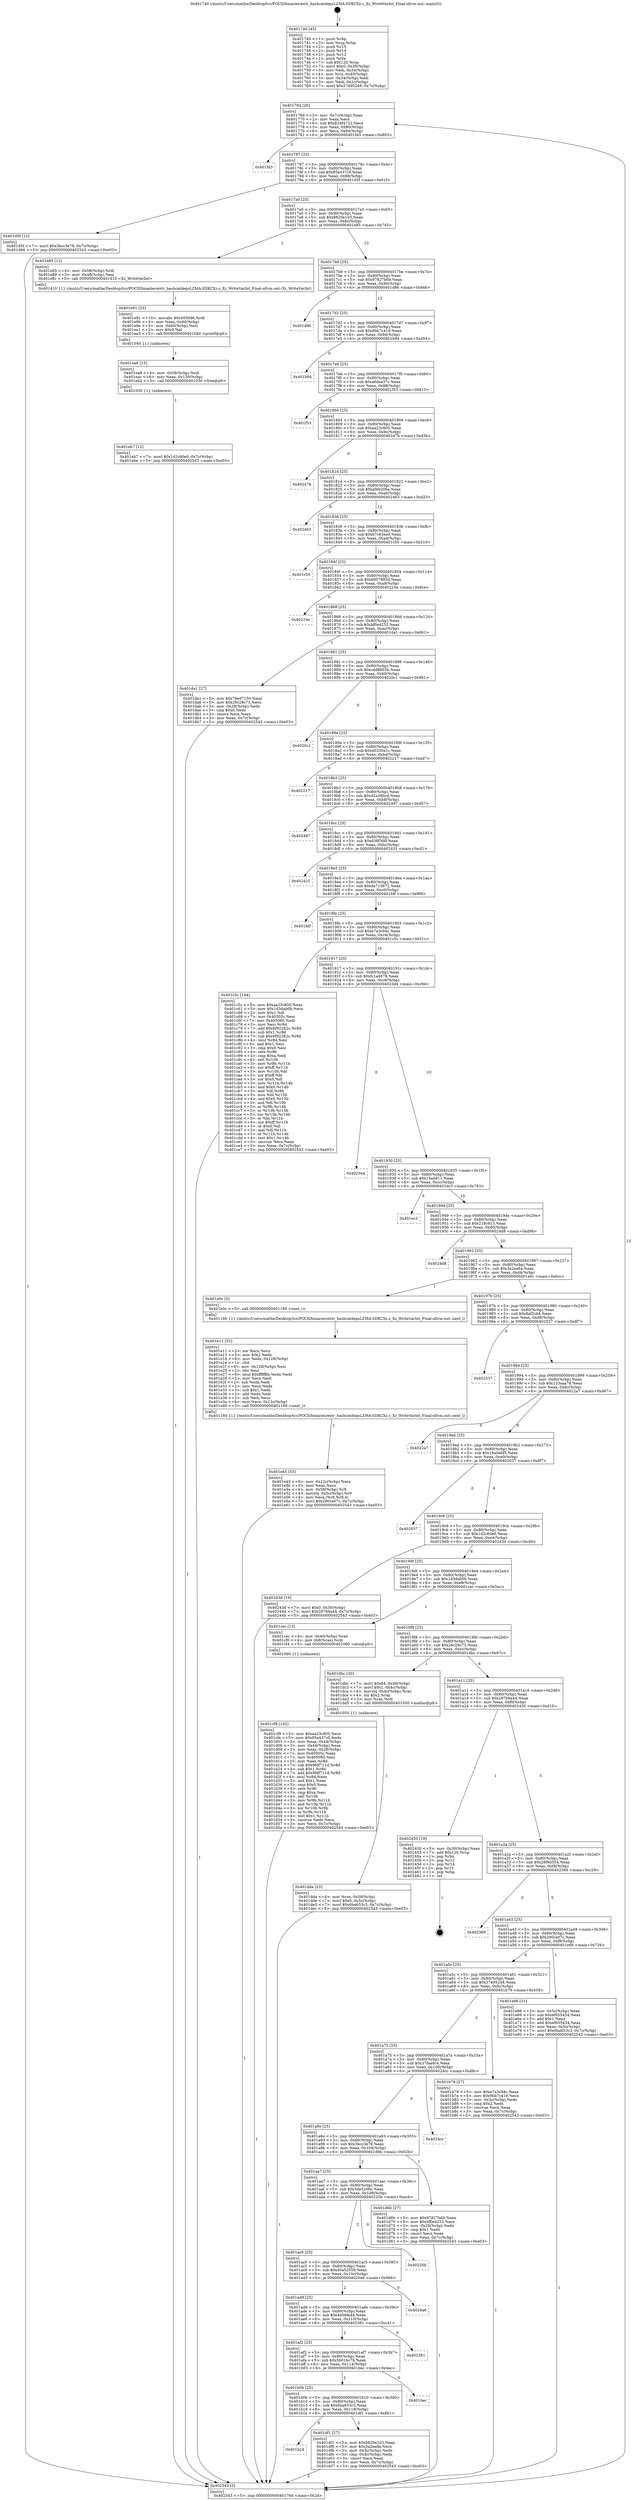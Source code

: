 digraph "0x401740" {
  label = "0x401740 (/mnt/c/Users/mathe/Desktop/tcc/POCII/binaries/extr_hashcatdepsLZMA-SDKCXz.c_Xz_WriteVarInt_Final-ollvm.out::main(0))"
  labelloc = "t"
  node[shape=record]

  Entry [label="",width=0.3,height=0.3,shape=circle,fillcolor=black,style=filled]
  "0x40176d" [label="{
     0x40176d [26]\l
     | [instrs]\l
     &nbsp;&nbsp;0x40176d \<+3\>: mov -0x7c(%rbp),%eax\l
     &nbsp;&nbsp;0x401770 \<+2\>: mov %eax,%ecx\l
     &nbsp;&nbsp;0x401772 \<+6\>: sub $0x824f4722,%ecx\l
     &nbsp;&nbsp;0x401778 \<+3\>: mov %eax,-0x80(%rbp)\l
     &nbsp;&nbsp;0x40177b \<+6\>: mov %ecx,-0x84(%rbp)\l
     &nbsp;&nbsp;0x401781 \<+6\>: je 0000000000401fd3 \<main+0x893\>\l
  }"]
  "0x401fd3" [label="{
     0x401fd3\l
  }", style=dashed]
  "0x401787" [label="{
     0x401787 [25]\l
     | [instrs]\l
     &nbsp;&nbsp;0x401787 \<+5\>: jmp 000000000040178c \<main+0x4c\>\l
     &nbsp;&nbsp;0x40178c \<+3\>: mov -0x80(%rbp),%eax\l
     &nbsp;&nbsp;0x40178f \<+5\>: sub $0x85a437c0,%eax\l
     &nbsp;&nbsp;0x401794 \<+6\>: mov %eax,-0x88(%rbp)\l
     &nbsp;&nbsp;0x40179a \<+6\>: je 0000000000401d5f \<main+0x61f\>\l
  }"]
  Exit [label="",width=0.3,height=0.3,shape=circle,fillcolor=black,style=filled,peripheries=2]
  "0x401d5f" [label="{
     0x401d5f [12]\l
     | [instrs]\l
     &nbsp;&nbsp;0x401d5f \<+7\>: movl $0x3bcc3e78,-0x7c(%rbp)\l
     &nbsp;&nbsp;0x401d66 \<+5\>: jmp 0000000000402543 \<main+0xe03\>\l
  }"]
  "0x4017a0" [label="{
     0x4017a0 [25]\l
     | [instrs]\l
     &nbsp;&nbsp;0x4017a0 \<+5\>: jmp 00000000004017a5 \<main+0x65\>\l
     &nbsp;&nbsp;0x4017a5 \<+3\>: mov -0x80(%rbp),%eax\l
     &nbsp;&nbsp;0x4017a8 \<+5\>: sub $0x8820e103,%eax\l
     &nbsp;&nbsp;0x4017ad \<+6\>: mov %eax,-0x8c(%rbp)\l
     &nbsp;&nbsp;0x4017b3 \<+6\>: je 0000000000401e85 \<main+0x745\>\l
  }"]
  "0x401eb7" [label="{
     0x401eb7 [12]\l
     | [instrs]\l
     &nbsp;&nbsp;0x401eb7 \<+7\>: movl $0x1d2c60e0,-0x7c(%rbp)\l
     &nbsp;&nbsp;0x401ebe \<+5\>: jmp 0000000000402543 \<main+0xe03\>\l
  }"]
  "0x401e85" [label="{
     0x401e85 [12]\l
     | [instrs]\l
     &nbsp;&nbsp;0x401e85 \<+4\>: mov -0x58(%rbp),%rdi\l
     &nbsp;&nbsp;0x401e89 \<+3\>: mov -0x48(%rbp),%esi\l
     &nbsp;&nbsp;0x401e8c \<+5\>: call 0000000000401410 \<Xz_WriteVarInt\>\l
     | [calls]\l
     &nbsp;&nbsp;0x401410 \{1\} (/mnt/c/Users/mathe/Desktop/tcc/POCII/binaries/extr_hashcatdepsLZMA-SDKCXz.c_Xz_WriteVarInt_Final-ollvm.out::Xz_WriteVarInt)\l
  }"]
  "0x4017b9" [label="{
     0x4017b9 [25]\l
     | [instrs]\l
     &nbsp;&nbsp;0x4017b9 \<+5\>: jmp 00000000004017be \<main+0x7e\>\l
     &nbsp;&nbsp;0x4017be \<+3\>: mov -0x80(%rbp),%eax\l
     &nbsp;&nbsp;0x4017c1 \<+5\>: sub $0x97827b6b,%eax\l
     &nbsp;&nbsp;0x4017c6 \<+6\>: mov %eax,-0x90(%rbp)\l
     &nbsp;&nbsp;0x4017cc \<+6\>: je 0000000000401d86 \<main+0x646\>\l
  }"]
  "0x401ea8" [label="{
     0x401ea8 [15]\l
     | [instrs]\l
     &nbsp;&nbsp;0x401ea8 \<+4\>: mov -0x58(%rbp),%rdi\l
     &nbsp;&nbsp;0x401eac \<+6\>: mov %eax,-0x130(%rbp)\l
     &nbsp;&nbsp;0x401eb2 \<+5\>: call 0000000000401030 \<free@plt\>\l
     | [calls]\l
     &nbsp;&nbsp;0x401030 \{1\} (unknown)\l
  }"]
  "0x401d86" [label="{
     0x401d86\l
  }", style=dashed]
  "0x4017d2" [label="{
     0x4017d2 [25]\l
     | [instrs]\l
     &nbsp;&nbsp;0x4017d2 \<+5\>: jmp 00000000004017d7 \<main+0x97\>\l
     &nbsp;&nbsp;0x4017d7 \<+3\>: mov -0x80(%rbp),%eax\l
     &nbsp;&nbsp;0x4017da \<+5\>: sub $0x9bb7c419,%eax\l
     &nbsp;&nbsp;0x4017df \<+6\>: mov %eax,-0x94(%rbp)\l
     &nbsp;&nbsp;0x4017e5 \<+6\>: je 0000000000401b94 \<main+0x454\>\l
  }"]
  "0x401e91" [label="{
     0x401e91 [23]\l
     | [instrs]\l
     &nbsp;&nbsp;0x401e91 \<+10\>: movabs $0x4030d6,%rdi\l
     &nbsp;&nbsp;0x401e9b \<+3\>: mov %eax,-0x60(%rbp)\l
     &nbsp;&nbsp;0x401e9e \<+3\>: mov -0x60(%rbp),%esi\l
     &nbsp;&nbsp;0x401ea1 \<+2\>: mov $0x0,%al\l
     &nbsp;&nbsp;0x401ea3 \<+5\>: call 0000000000401040 \<printf@plt\>\l
     | [calls]\l
     &nbsp;&nbsp;0x401040 \{1\} (unknown)\l
  }"]
  "0x401b94" [label="{
     0x401b94\l
  }", style=dashed]
  "0x4017eb" [label="{
     0x4017eb [25]\l
     | [instrs]\l
     &nbsp;&nbsp;0x4017eb \<+5\>: jmp 00000000004017f0 \<main+0xb0\>\l
     &nbsp;&nbsp;0x4017f0 \<+3\>: mov -0x80(%rbp),%eax\l
     &nbsp;&nbsp;0x4017f3 \<+5\>: sub $0xa6dae37c,%eax\l
     &nbsp;&nbsp;0x4017f8 \<+6\>: mov %eax,-0x98(%rbp)\l
     &nbsp;&nbsp;0x4017fe \<+6\>: je 0000000000401f53 \<main+0x813\>\l
  }"]
  "0x401e45" [label="{
     0x401e45 [33]\l
     | [instrs]\l
     &nbsp;&nbsp;0x401e45 \<+6\>: mov -0x12c(%rbp),%ecx\l
     &nbsp;&nbsp;0x401e4b \<+3\>: imul %eax,%ecx\l
     &nbsp;&nbsp;0x401e4e \<+4\>: mov -0x58(%rbp),%r8\l
     &nbsp;&nbsp;0x401e52 \<+4\>: movslq -0x5c(%rbp),%r9\l
     &nbsp;&nbsp;0x401e56 \<+4\>: mov %ecx,(%r8,%r9,4)\l
     &nbsp;&nbsp;0x401e5a \<+7\>: movl $0x290ca07c,-0x7c(%rbp)\l
     &nbsp;&nbsp;0x401e61 \<+5\>: jmp 0000000000402543 \<main+0xe03\>\l
  }"]
  "0x401f53" [label="{
     0x401f53\l
  }", style=dashed]
  "0x401804" [label="{
     0x401804 [25]\l
     | [instrs]\l
     &nbsp;&nbsp;0x401804 \<+5\>: jmp 0000000000401809 \<main+0xc9\>\l
     &nbsp;&nbsp;0x401809 \<+3\>: mov -0x80(%rbp),%eax\l
     &nbsp;&nbsp;0x40180c \<+5\>: sub $0xaa23c805,%eax\l
     &nbsp;&nbsp;0x401811 \<+6\>: mov %eax,-0x9c(%rbp)\l
     &nbsp;&nbsp;0x401817 \<+6\>: je 000000000040247b \<main+0xd3b\>\l
  }"]
  "0x401e11" [label="{
     0x401e11 [52]\l
     | [instrs]\l
     &nbsp;&nbsp;0x401e11 \<+2\>: xor %ecx,%ecx\l
     &nbsp;&nbsp;0x401e13 \<+5\>: mov $0x2,%edx\l
     &nbsp;&nbsp;0x401e18 \<+6\>: mov %edx,-0x128(%rbp)\l
     &nbsp;&nbsp;0x401e1e \<+1\>: cltd\l
     &nbsp;&nbsp;0x401e1f \<+6\>: mov -0x128(%rbp),%esi\l
     &nbsp;&nbsp;0x401e25 \<+2\>: idiv %esi\l
     &nbsp;&nbsp;0x401e27 \<+6\>: imul $0xfffffffe,%edx,%edx\l
     &nbsp;&nbsp;0x401e2d \<+2\>: mov %ecx,%edi\l
     &nbsp;&nbsp;0x401e2f \<+2\>: sub %edx,%edi\l
     &nbsp;&nbsp;0x401e31 \<+2\>: mov %ecx,%edx\l
     &nbsp;&nbsp;0x401e33 \<+3\>: sub $0x1,%edx\l
     &nbsp;&nbsp;0x401e36 \<+2\>: add %edx,%edi\l
     &nbsp;&nbsp;0x401e38 \<+2\>: sub %edi,%ecx\l
     &nbsp;&nbsp;0x401e3a \<+6\>: mov %ecx,-0x12c(%rbp)\l
     &nbsp;&nbsp;0x401e40 \<+5\>: call 0000000000401160 \<next_i\>\l
     | [calls]\l
     &nbsp;&nbsp;0x401160 \{1\} (/mnt/c/Users/mathe/Desktop/tcc/POCII/binaries/extr_hashcatdepsLZMA-SDKCXz.c_Xz_WriteVarInt_Final-ollvm.out::next_i)\l
  }"]
  "0x40247b" [label="{
     0x40247b\l
  }", style=dashed]
  "0x40181d" [label="{
     0x40181d [25]\l
     | [instrs]\l
     &nbsp;&nbsp;0x40181d \<+5\>: jmp 0000000000401822 \<main+0xe2\>\l
     &nbsp;&nbsp;0x401822 \<+3\>: mov -0x80(%rbp),%eax\l
     &nbsp;&nbsp;0x401825 \<+5\>: sub $0xaf46206a,%eax\l
     &nbsp;&nbsp;0x40182a \<+6\>: mov %eax,-0xa0(%rbp)\l
     &nbsp;&nbsp;0x401830 \<+6\>: je 0000000000402463 \<main+0xd23\>\l
  }"]
  "0x401b24" [label="{
     0x401b24\l
  }", style=dashed]
  "0x402463" [label="{
     0x402463\l
  }", style=dashed]
  "0x401836" [label="{
     0x401836 [25]\l
     | [instrs]\l
     &nbsp;&nbsp;0x401836 \<+5\>: jmp 000000000040183b \<main+0xfb\>\l
     &nbsp;&nbsp;0x40183b \<+3\>: mov -0x80(%rbp),%eax\l
     &nbsp;&nbsp;0x40183e \<+5\>: sub $0xb7c83ea9,%eax\l
     &nbsp;&nbsp;0x401843 \<+6\>: mov %eax,-0xa4(%rbp)\l
     &nbsp;&nbsp;0x401849 \<+6\>: je 0000000000401c50 \<main+0x510\>\l
  }"]
  "0x401df1" [label="{
     0x401df1 [27]\l
     | [instrs]\l
     &nbsp;&nbsp;0x401df1 \<+5\>: mov $0x8820e103,%eax\l
     &nbsp;&nbsp;0x401df6 \<+5\>: mov $0x3a2ea8a,%ecx\l
     &nbsp;&nbsp;0x401dfb \<+3\>: mov -0x5c(%rbp),%edx\l
     &nbsp;&nbsp;0x401dfe \<+3\>: cmp -0x4c(%rbp),%edx\l
     &nbsp;&nbsp;0x401e01 \<+3\>: cmovl %ecx,%eax\l
     &nbsp;&nbsp;0x401e04 \<+3\>: mov %eax,-0x7c(%rbp)\l
     &nbsp;&nbsp;0x401e07 \<+5\>: jmp 0000000000402543 \<main+0xe03\>\l
  }"]
  "0x401c50" [label="{
     0x401c50\l
  }", style=dashed]
  "0x40184f" [label="{
     0x40184f [25]\l
     | [instrs]\l
     &nbsp;&nbsp;0x40184f \<+5\>: jmp 0000000000401854 \<main+0x114\>\l
     &nbsp;&nbsp;0x401854 \<+3\>: mov -0x80(%rbp),%eax\l
     &nbsp;&nbsp;0x401857 \<+5\>: sub $0xb957885d,%eax\l
     &nbsp;&nbsp;0x40185c \<+6\>: mov %eax,-0xa8(%rbp)\l
     &nbsp;&nbsp;0x401862 \<+6\>: je 000000000040210e \<main+0x9ce\>\l
  }"]
  "0x401b0b" [label="{
     0x401b0b [25]\l
     | [instrs]\l
     &nbsp;&nbsp;0x401b0b \<+5\>: jmp 0000000000401b10 \<main+0x3d0\>\l
     &nbsp;&nbsp;0x401b10 \<+3\>: mov -0x80(%rbp),%eax\l
     &nbsp;&nbsp;0x401b13 \<+5\>: sub $0x6ba653c3,%eax\l
     &nbsp;&nbsp;0x401b18 \<+6\>: mov %eax,-0x118(%rbp)\l
     &nbsp;&nbsp;0x401b1e \<+6\>: je 0000000000401df1 \<main+0x6b1\>\l
  }"]
  "0x40210e" [label="{
     0x40210e\l
  }", style=dashed]
  "0x401868" [label="{
     0x401868 [25]\l
     | [instrs]\l
     &nbsp;&nbsp;0x401868 \<+5\>: jmp 000000000040186d \<main+0x12d\>\l
     &nbsp;&nbsp;0x40186d \<+3\>: mov -0x80(%rbp),%eax\l
     &nbsp;&nbsp;0x401870 \<+5\>: sub $0xbf0e4252,%eax\l
     &nbsp;&nbsp;0x401875 \<+6\>: mov %eax,-0xac(%rbp)\l
     &nbsp;&nbsp;0x40187b \<+6\>: je 0000000000401da1 \<main+0x661\>\l
  }"]
  "0x401bec" [label="{
     0x401bec\l
  }", style=dashed]
  "0x401da1" [label="{
     0x401da1 [27]\l
     | [instrs]\l
     &nbsp;&nbsp;0x401da1 \<+5\>: mov $0x76ed7150,%eax\l
     &nbsp;&nbsp;0x401da6 \<+5\>: mov $0x26c28c73,%ecx\l
     &nbsp;&nbsp;0x401dab \<+3\>: mov -0x28(%rbp),%edx\l
     &nbsp;&nbsp;0x401dae \<+3\>: cmp $0x0,%edx\l
     &nbsp;&nbsp;0x401db1 \<+3\>: cmove %ecx,%eax\l
     &nbsp;&nbsp;0x401db4 \<+3\>: mov %eax,-0x7c(%rbp)\l
     &nbsp;&nbsp;0x401db7 \<+5\>: jmp 0000000000402543 \<main+0xe03\>\l
  }"]
  "0x401881" [label="{
     0x401881 [25]\l
     | [instrs]\l
     &nbsp;&nbsp;0x401881 \<+5\>: jmp 0000000000401886 \<main+0x146\>\l
     &nbsp;&nbsp;0x401886 \<+3\>: mov -0x80(%rbp),%eax\l
     &nbsp;&nbsp;0x401889 \<+5\>: sub $0xcdd8603b,%eax\l
     &nbsp;&nbsp;0x40188e \<+6\>: mov %eax,-0xb0(%rbp)\l
     &nbsp;&nbsp;0x401894 \<+6\>: je 00000000004020c1 \<main+0x981\>\l
  }"]
  "0x401af2" [label="{
     0x401af2 [25]\l
     | [instrs]\l
     &nbsp;&nbsp;0x401af2 \<+5\>: jmp 0000000000401af7 \<main+0x3b7\>\l
     &nbsp;&nbsp;0x401af7 \<+3\>: mov -0x80(%rbp),%eax\l
     &nbsp;&nbsp;0x401afa \<+5\>: sub $0x5b01bc7b,%eax\l
     &nbsp;&nbsp;0x401aff \<+6\>: mov %eax,-0x114(%rbp)\l
     &nbsp;&nbsp;0x401b05 \<+6\>: je 0000000000401bec \<main+0x4ac\>\l
  }"]
  "0x4020c1" [label="{
     0x4020c1\l
  }", style=dashed]
  "0x40189a" [label="{
     0x40189a [25]\l
     | [instrs]\l
     &nbsp;&nbsp;0x40189a \<+5\>: jmp 000000000040189f \<main+0x15f\>\l
     &nbsp;&nbsp;0x40189f \<+3\>: mov -0x80(%rbp),%eax\l
     &nbsp;&nbsp;0x4018a2 \<+5\>: sub $0xd0330a1c,%eax\l
     &nbsp;&nbsp;0x4018a7 \<+6\>: mov %eax,-0xb4(%rbp)\l
     &nbsp;&nbsp;0x4018ad \<+6\>: je 0000000000402217 \<main+0xad7\>\l
  }"]
  "0x402381" [label="{
     0x402381\l
  }", style=dashed]
  "0x402217" [label="{
     0x402217\l
  }", style=dashed]
  "0x4018b3" [label="{
     0x4018b3 [25]\l
     | [instrs]\l
     &nbsp;&nbsp;0x4018b3 \<+5\>: jmp 00000000004018b8 \<main+0x178\>\l
     &nbsp;&nbsp;0x4018b8 \<+3\>: mov -0x80(%rbp),%eax\l
     &nbsp;&nbsp;0x4018bb \<+5\>: sub $0xd2a38bcd,%eax\l
     &nbsp;&nbsp;0x4018c0 \<+6\>: mov %eax,-0xb8(%rbp)\l
     &nbsp;&nbsp;0x4018c6 \<+6\>: je 0000000000402497 \<main+0xd57\>\l
  }"]
  "0x401ad9" [label="{
     0x401ad9 [25]\l
     | [instrs]\l
     &nbsp;&nbsp;0x401ad9 \<+5\>: jmp 0000000000401ade \<main+0x39e\>\l
     &nbsp;&nbsp;0x401ade \<+3\>: mov -0x80(%rbp),%eax\l
     &nbsp;&nbsp;0x401ae1 \<+5\>: sub $0x4d56fe48,%eax\l
     &nbsp;&nbsp;0x401ae6 \<+6\>: mov %eax,-0x110(%rbp)\l
     &nbsp;&nbsp;0x401aec \<+6\>: je 0000000000402381 \<main+0xc41\>\l
  }"]
  "0x402497" [label="{
     0x402497\l
  }", style=dashed]
  "0x4018cc" [label="{
     0x4018cc [25]\l
     | [instrs]\l
     &nbsp;&nbsp;0x4018cc \<+5\>: jmp 00000000004018d1 \<main+0x191\>\l
     &nbsp;&nbsp;0x4018d1 \<+3\>: mov -0x80(%rbp),%eax\l
     &nbsp;&nbsp;0x4018d4 \<+5\>: sub $0xd38f3fdf,%eax\l
     &nbsp;&nbsp;0x4018d9 \<+6\>: mov %eax,-0xbc(%rbp)\l
     &nbsp;&nbsp;0x4018df \<+6\>: je 0000000000402431 \<main+0xcf1\>\l
  }"]
  "0x4020a6" [label="{
     0x4020a6\l
  }", style=dashed]
  "0x402431" [label="{
     0x402431\l
  }", style=dashed]
  "0x4018e5" [label="{
     0x4018e5 [25]\l
     | [instrs]\l
     &nbsp;&nbsp;0x4018e5 \<+5\>: jmp 00000000004018ea \<main+0x1aa\>\l
     &nbsp;&nbsp;0x4018ea \<+3\>: mov -0x80(%rbp),%eax\l
     &nbsp;&nbsp;0x4018ed \<+5\>: sub $0xda710672,%eax\l
     &nbsp;&nbsp;0x4018f2 \<+6\>: mov %eax,-0xc0(%rbp)\l
     &nbsp;&nbsp;0x4018f8 \<+6\>: je 0000000000401fdf \<main+0x89f\>\l
  }"]
  "0x401ac0" [label="{
     0x401ac0 [25]\l
     | [instrs]\l
     &nbsp;&nbsp;0x401ac0 \<+5\>: jmp 0000000000401ac5 \<main+0x385\>\l
     &nbsp;&nbsp;0x401ac5 \<+3\>: mov -0x80(%rbp),%eax\l
     &nbsp;&nbsp;0x401ac8 \<+5\>: sub $0x40a52559,%eax\l
     &nbsp;&nbsp;0x401acd \<+6\>: mov %eax,-0x10c(%rbp)\l
     &nbsp;&nbsp;0x401ad3 \<+6\>: je 00000000004020a6 \<main+0x966\>\l
  }"]
  "0x401fdf" [label="{
     0x401fdf\l
  }", style=dashed]
  "0x4018fe" [label="{
     0x4018fe [25]\l
     | [instrs]\l
     &nbsp;&nbsp;0x4018fe \<+5\>: jmp 0000000000401903 \<main+0x1c3\>\l
     &nbsp;&nbsp;0x401903 \<+3\>: mov -0x80(%rbp),%eax\l
     &nbsp;&nbsp;0x401906 \<+5\>: sub $0xe7a3c94c,%eax\l
     &nbsp;&nbsp;0x40190b \<+6\>: mov %eax,-0xc4(%rbp)\l
     &nbsp;&nbsp;0x401911 \<+6\>: je 0000000000401c5c \<main+0x51c\>\l
  }"]
  "0x40220b" [label="{
     0x40220b\l
  }", style=dashed]
  "0x401c5c" [label="{
     0x401c5c [144]\l
     | [instrs]\l
     &nbsp;&nbsp;0x401c5c \<+5\>: mov $0xaa23c805,%eax\l
     &nbsp;&nbsp;0x401c61 \<+5\>: mov $0x1d3dab0b,%ecx\l
     &nbsp;&nbsp;0x401c66 \<+2\>: mov $0x1,%dl\l
     &nbsp;&nbsp;0x401c68 \<+7\>: mov 0x40505c,%esi\l
     &nbsp;&nbsp;0x401c6f \<+7\>: mov 0x405060,%edi\l
     &nbsp;&nbsp;0x401c76 \<+3\>: mov %esi,%r8d\l
     &nbsp;&nbsp;0x401c79 \<+7\>: add $0x6f92282c,%r8d\l
     &nbsp;&nbsp;0x401c80 \<+4\>: sub $0x1,%r8d\l
     &nbsp;&nbsp;0x401c84 \<+7\>: sub $0x6f92282c,%r8d\l
     &nbsp;&nbsp;0x401c8b \<+4\>: imul %r8d,%esi\l
     &nbsp;&nbsp;0x401c8f \<+3\>: and $0x1,%esi\l
     &nbsp;&nbsp;0x401c92 \<+3\>: cmp $0x0,%esi\l
     &nbsp;&nbsp;0x401c95 \<+4\>: sete %r9b\l
     &nbsp;&nbsp;0x401c99 \<+3\>: cmp $0xa,%edi\l
     &nbsp;&nbsp;0x401c9c \<+4\>: setl %r10b\l
     &nbsp;&nbsp;0x401ca0 \<+3\>: mov %r9b,%r11b\l
     &nbsp;&nbsp;0x401ca3 \<+4\>: xor $0xff,%r11b\l
     &nbsp;&nbsp;0x401ca7 \<+3\>: mov %r10b,%bl\l
     &nbsp;&nbsp;0x401caa \<+3\>: xor $0xff,%bl\l
     &nbsp;&nbsp;0x401cad \<+3\>: xor $0x0,%dl\l
     &nbsp;&nbsp;0x401cb0 \<+3\>: mov %r11b,%r14b\l
     &nbsp;&nbsp;0x401cb3 \<+4\>: and $0x0,%r14b\l
     &nbsp;&nbsp;0x401cb7 \<+3\>: and %dl,%r9b\l
     &nbsp;&nbsp;0x401cba \<+3\>: mov %bl,%r15b\l
     &nbsp;&nbsp;0x401cbd \<+4\>: and $0x0,%r15b\l
     &nbsp;&nbsp;0x401cc1 \<+3\>: and %dl,%r10b\l
     &nbsp;&nbsp;0x401cc4 \<+3\>: or %r9b,%r14b\l
     &nbsp;&nbsp;0x401cc7 \<+3\>: or %r10b,%r15b\l
     &nbsp;&nbsp;0x401cca \<+3\>: xor %r15b,%r14b\l
     &nbsp;&nbsp;0x401ccd \<+3\>: or %bl,%r11b\l
     &nbsp;&nbsp;0x401cd0 \<+4\>: xor $0xff,%r11b\l
     &nbsp;&nbsp;0x401cd4 \<+3\>: or $0x0,%dl\l
     &nbsp;&nbsp;0x401cd7 \<+3\>: and %dl,%r11b\l
     &nbsp;&nbsp;0x401cda \<+3\>: or %r11b,%r14b\l
     &nbsp;&nbsp;0x401cdd \<+4\>: test $0x1,%r14b\l
     &nbsp;&nbsp;0x401ce1 \<+3\>: cmovne %ecx,%eax\l
     &nbsp;&nbsp;0x401ce4 \<+3\>: mov %eax,-0x7c(%rbp)\l
     &nbsp;&nbsp;0x401ce7 \<+5\>: jmp 0000000000402543 \<main+0xe03\>\l
  }"]
  "0x401917" [label="{
     0x401917 [25]\l
     | [instrs]\l
     &nbsp;&nbsp;0x401917 \<+5\>: jmp 000000000040191c \<main+0x1dc\>\l
     &nbsp;&nbsp;0x40191c \<+3\>: mov -0x80(%rbp),%eax\l
     &nbsp;&nbsp;0x40191f \<+5\>: sub $0xfc1a4678,%eax\l
     &nbsp;&nbsp;0x401924 \<+6\>: mov %eax,-0xc8(%rbp)\l
     &nbsp;&nbsp;0x40192a \<+6\>: je 00000000004023d4 \<main+0xc94\>\l
  }"]
  "0x401dda" [label="{
     0x401dda [23]\l
     | [instrs]\l
     &nbsp;&nbsp;0x401dda \<+4\>: mov %rax,-0x58(%rbp)\l
     &nbsp;&nbsp;0x401dde \<+7\>: movl $0x0,-0x5c(%rbp)\l
     &nbsp;&nbsp;0x401de5 \<+7\>: movl $0x6ba653c3,-0x7c(%rbp)\l
     &nbsp;&nbsp;0x401dec \<+5\>: jmp 0000000000402543 \<main+0xe03\>\l
  }"]
  "0x4023d4" [label="{
     0x4023d4\l
  }", style=dashed]
  "0x401930" [label="{
     0x401930 [25]\l
     | [instrs]\l
     &nbsp;&nbsp;0x401930 \<+5\>: jmp 0000000000401935 \<main+0x1f5\>\l
     &nbsp;&nbsp;0x401935 \<+3\>: mov -0x80(%rbp),%eax\l
     &nbsp;&nbsp;0x401938 \<+5\>: sub $0x15a0d11,%eax\l
     &nbsp;&nbsp;0x40193d \<+6\>: mov %eax,-0xcc(%rbp)\l
     &nbsp;&nbsp;0x401943 \<+6\>: je 0000000000401ec3 \<main+0x783\>\l
  }"]
  "0x401aa7" [label="{
     0x401aa7 [25]\l
     | [instrs]\l
     &nbsp;&nbsp;0x401aa7 \<+5\>: jmp 0000000000401aac \<main+0x36c\>\l
     &nbsp;&nbsp;0x401aac \<+3\>: mov -0x80(%rbp),%eax\l
     &nbsp;&nbsp;0x401aaf \<+5\>: sub $0x3de520bc,%eax\l
     &nbsp;&nbsp;0x401ab4 \<+6\>: mov %eax,-0x108(%rbp)\l
     &nbsp;&nbsp;0x401aba \<+6\>: je 000000000040220b \<main+0xacb\>\l
  }"]
  "0x401ec3" [label="{
     0x401ec3\l
  }", style=dashed]
  "0x401949" [label="{
     0x401949 [25]\l
     | [instrs]\l
     &nbsp;&nbsp;0x401949 \<+5\>: jmp 000000000040194e \<main+0x20e\>\l
     &nbsp;&nbsp;0x40194e \<+3\>: mov -0x80(%rbp),%eax\l
     &nbsp;&nbsp;0x401951 \<+5\>: sub $0x218c913,%eax\l
     &nbsp;&nbsp;0x401956 \<+6\>: mov %eax,-0xd0(%rbp)\l
     &nbsp;&nbsp;0x40195c \<+6\>: je 00000000004024d8 \<main+0xd98\>\l
  }"]
  "0x401d6b" [label="{
     0x401d6b [27]\l
     | [instrs]\l
     &nbsp;&nbsp;0x401d6b \<+5\>: mov $0x97827b6b,%eax\l
     &nbsp;&nbsp;0x401d70 \<+5\>: mov $0xbf0e4252,%ecx\l
     &nbsp;&nbsp;0x401d75 \<+3\>: mov -0x28(%rbp),%edx\l
     &nbsp;&nbsp;0x401d78 \<+3\>: cmp $0x1,%edx\l
     &nbsp;&nbsp;0x401d7b \<+3\>: cmovl %ecx,%eax\l
     &nbsp;&nbsp;0x401d7e \<+3\>: mov %eax,-0x7c(%rbp)\l
     &nbsp;&nbsp;0x401d81 \<+5\>: jmp 0000000000402543 \<main+0xe03\>\l
  }"]
  "0x4024d8" [label="{
     0x4024d8\l
  }", style=dashed]
  "0x401962" [label="{
     0x401962 [25]\l
     | [instrs]\l
     &nbsp;&nbsp;0x401962 \<+5\>: jmp 0000000000401967 \<main+0x227\>\l
     &nbsp;&nbsp;0x401967 \<+3\>: mov -0x80(%rbp),%eax\l
     &nbsp;&nbsp;0x40196a \<+5\>: sub $0x3a2ea8a,%eax\l
     &nbsp;&nbsp;0x40196f \<+6\>: mov %eax,-0xd4(%rbp)\l
     &nbsp;&nbsp;0x401975 \<+6\>: je 0000000000401e0c \<main+0x6cc\>\l
  }"]
  "0x401a8e" [label="{
     0x401a8e [25]\l
     | [instrs]\l
     &nbsp;&nbsp;0x401a8e \<+5\>: jmp 0000000000401a93 \<main+0x353\>\l
     &nbsp;&nbsp;0x401a93 \<+3\>: mov -0x80(%rbp),%eax\l
     &nbsp;&nbsp;0x401a96 \<+5\>: sub $0x3bcc3e78,%eax\l
     &nbsp;&nbsp;0x401a9b \<+6\>: mov %eax,-0x104(%rbp)\l
     &nbsp;&nbsp;0x401aa1 \<+6\>: je 0000000000401d6b \<main+0x62b\>\l
  }"]
  "0x401e0c" [label="{
     0x401e0c [5]\l
     | [instrs]\l
     &nbsp;&nbsp;0x401e0c \<+5\>: call 0000000000401160 \<next_i\>\l
     | [calls]\l
     &nbsp;&nbsp;0x401160 \{1\} (/mnt/c/Users/mathe/Desktop/tcc/POCII/binaries/extr_hashcatdepsLZMA-SDKCXz.c_Xz_WriteVarInt_Final-ollvm.out::next_i)\l
  }"]
  "0x40197b" [label="{
     0x40197b [25]\l
     | [instrs]\l
     &nbsp;&nbsp;0x40197b \<+5\>: jmp 0000000000401980 \<main+0x240\>\l
     &nbsp;&nbsp;0x401980 \<+3\>: mov -0x80(%rbp),%eax\l
     &nbsp;&nbsp;0x401983 \<+5\>: sub $0x8af3cb4,%eax\l
     &nbsp;&nbsp;0x401988 \<+6\>: mov %eax,-0xd8(%rbp)\l
     &nbsp;&nbsp;0x40198e \<+6\>: je 0000000000402537 \<main+0xdf7\>\l
  }"]
  "0x4024cc" [label="{
     0x4024cc\l
  }", style=dashed]
  "0x402537" [label="{
     0x402537\l
  }", style=dashed]
  "0x401994" [label="{
     0x401994 [25]\l
     | [instrs]\l
     &nbsp;&nbsp;0x401994 \<+5\>: jmp 0000000000401999 \<main+0x259\>\l
     &nbsp;&nbsp;0x401999 \<+3\>: mov -0x80(%rbp),%eax\l
     &nbsp;&nbsp;0x40199c \<+5\>: sub $0x133aaa78,%eax\l
     &nbsp;&nbsp;0x4019a1 \<+6\>: mov %eax,-0xdc(%rbp)\l
     &nbsp;&nbsp;0x4019a7 \<+6\>: je 00000000004022a7 \<main+0xb67\>\l
  }"]
  "0x401cf9" [label="{
     0x401cf9 [102]\l
     | [instrs]\l
     &nbsp;&nbsp;0x401cf9 \<+5\>: mov $0xaa23c805,%ecx\l
     &nbsp;&nbsp;0x401cfe \<+5\>: mov $0x85a437c0,%edx\l
     &nbsp;&nbsp;0x401d03 \<+3\>: mov %eax,-0x44(%rbp)\l
     &nbsp;&nbsp;0x401d06 \<+3\>: mov -0x44(%rbp),%eax\l
     &nbsp;&nbsp;0x401d09 \<+3\>: mov %eax,-0x28(%rbp)\l
     &nbsp;&nbsp;0x401d0c \<+7\>: mov 0x40505c,%eax\l
     &nbsp;&nbsp;0x401d13 \<+7\>: mov 0x405060,%esi\l
     &nbsp;&nbsp;0x401d1a \<+3\>: mov %eax,%r8d\l
     &nbsp;&nbsp;0x401d1d \<+7\>: sub $0x9fdf711d,%r8d\l
     &nbsp;&nbsp;0x401d24 \<+4\>: sub $0x1,%r8d\l
     &nbsp;&nbsp;0x401d28 \<+7\>: add $0x9fdf711d,%r8d\l
     &nbsp;&nbsp;0x401d2f \<+4\>: imul %r8d,%eax\l
     &nbsp;&nbsp;0x401d33 \<+3\>: and $0x1,%eax\l
     &nbsp;&nbsp;0x401d36 \<+3\>: cmp $0x0,%eax\l
     &nbsp;&nbsp;0x401d39 \<+4\>: sete %r9b\l
     &nbsp;&nbsp;0x401d3d \<+3\>: cmp $0xa,%esi\l
     &nbsp;&nbsp;0x401d40 \<+4\>: setl %r10b\l
     &nbsp;&nbsp;0x401d44 \<+3\>: mov %r9b,%r11b\l
     &nbsp;&nbsp;0x401d47 \<+3\>: and %r10b,%r11b\l
     &nbsp;&nbsp;0x401d4a \<+3\>: xor %r10b,%r9b\l
     &nbsp;&nbsp;0x401d4d \<+3\>: or %r9b,%r11b\l
     &nbsp;&nbsp;0x401d50 \<+4\>: test $0x1,%r11b\l
     &nbsp;&nbsp;0x401d54 \<+3\>: cmovne %edx,%ecx\l
     &nbsp;&nbsp;0x401d57 \<+3\>: mov %ecx,-0x7c(%rbp)\l
     &nbsp;&nbsp;0x401d5a \<+5\>: jmp 0000000000402543 \<main+0xe03\>\l
  }"]
  "0x4022a7" [label="{
     0x4022a7\l
  }", style=dashed]
  "0x4019ad" [label="{
     0x4019ad [25]\l
     | [instrs]\l
     &nbsp;&nbsp;0x4019ad \<+5\>: jmp 00000000004019b2 \<main+0x272\>\l
     &nbsp;&nbsp;0x4019b2 \<+3\>: mov -0x80(%rbp),%eax\l
     &nbsp;&nbsp;0x4019b5 \<+5\>: sub $0x16a0ebf5,%eax\l
     &nbsp;&nbsp;0x4019ba \<+6\>: mov %eax,-0xe0(%rbp)\l
     &nbsp;&nbsp;0x4019c0 \<+6\>: je 0000000000402037 \<main+0x8f7\>\l
  }"]
  "0x401740" [label="{
     0x401740 [45]\l
     | [instrs]\l
     &nbsp;&nbsp;0x401740 \<+1\>: push %rbp\l
     &nbsp;&nbsp;0x401741 \<+3\>: mov %rsp,%rbp\l
     &nbsp;&nbsp;0x401744 \<+2\>: push %r15\l
     &nbsp;&nbsp;0x401746 \<+2\>: push %r14\l
     &nbsp;&nbsp;0x401748 \<+2\>: push %r12\l
     &nbsp;&nbsp;0x40174a \<+1\>: push %rbx\l
     &nbsp;&nbsp;0x40174b \<+7\>: sub $0x120,%rsp\l
     &nbsp;&nbsp;0x401752 \<+7\>: movl $0x0,-0x30(%rbp)\l
     &nbsp;&nbsp;0x401759 \<+3\>: mov %edi,-0x34(%rbp)\l
     &nbsp;&nbsp;0x40175c \<+4\>: mov %rsi,-0x40(%rbp)\l
     &nbsp;&nbsp;0x401760 \<+3\>: mov -0x34(%rbp),%edi\l
     &nbsp;&nbsp;0x401763 \<+3\>: mov %edi,-0x2c(%rbp)\l
     &nbsp;&nbsp;0x401766 \<+7\>: movl $0x37495248,-0x7c(%rbp)\l
  }"]
  "0x402037" [label="{
     0x402037\l
  }", style=dashed]
  "0x4019c6" [label="{
     0x4019c6 [25]\l
     | [instrs]\l
     &nbsp;&nbsp;0x4019c6 \<+5\>: jmp 00000000004019cb \<main+0x28b\>\l
     &nbsp;&nbsp;0x4019cb \<+3\>: mov -0x80(%rbp),%eax\l
     &nbsp;&nbsp;0x4019ce \<+5\>: sub $0x1d2c60e0,%eax\l
     &nbsp;&nbsp;0x4019d3 \<+6\>: mov %eax,-0xe4(%rbp)\l
     &nbsp;&nbsp;0x4019d9 \<+6\>: je 000000000040243d \<main+0xcfd\>\l
  }"]
  "0x402543" [label="{
     0x402543 [5]\l
     | [instrs]\l
     &nbsp;&nbsp;0x402543 \<+5\>: jmp 000000000040176d \<main+0x2d\>\l
  }"]
  "0x40243d" [label="{
     0x40243d [19]\l
     | [instrs]\l
     &nbsp;&nbsp;0x40243d \<+7\>: movl $0x0,-0x30(%rbp)\l
     &nbsp;&nbsp;0x402444 \<+7\>: movl $0x287b9a44,-0x7c(%rbp)\l
     &nbsp;&nbsp;0x40244b \<+5\>: jmp 0000000000402543 \<main+0xe03\>\l
  }"]
  "0x4019df" [label="{
     0x4019df [25]\l
     | [instrs]\l
     &nbsp;&nbsp;0x4019df \<+5\>: jmp 00000000004019e4 \<main+0x2a4\>\l
     &nbsp;&nbsp;0x4019e4 \<+3\>: mov -0x80(%rbp),%eax\l
     &nbsp;&nbsp;0x4019e7 \<+5\>: sub $0x1d3dab0b,%eax\l
     &nbsp;&nbsp;0x4019ec \<+6\>: mov %eax,-0xe8(%rbp)\l
     &nbsp;&nbsp;0x4019f2 \<+6\>: je 0000000000401cec \<main+0x5ac\>\l
  }"]
  "0x401a75" [label="{
     0x401a75 [25]\l
     | [instrs]\l
     &nbsp;&nbsp;0x401a75 \<+5\>: jmp 0000000000401a7a \<main+0x33a\>\l
     &nbsp;&nbsp;0x401a7a \<+3\>: mov -0x80(%rbp),%eax\l
     &nbsp;&nbsp;0x401a7d \<+5\>: sub $0x37faadc4,%eax\l
     &nbsp;&nbsp;0x401a82 \<+6\>: mov %eax,-0x100(%rbp)\l
     &nbsp;&nbsp;0x401a88 \<+6\>: je 00000000004024cc \<main+0xd8c\>\l
  }"]
  "0x401cec" [label="{
     0x401cec [13]\l
     | [instrs]\l
     &nbsp;&nbsp;0x401cec \<+4\>: mov -0x40(%rbp),%rax\l
     &nbsp;&nbsp;0x401cf0 \<+4\>: mov 0x8(%rax),%rdi\l
     &nbsp;&nbsp;0x401cf4 \<+5\>: call 0000000000401060 \<atoi@plt\>\l
     | [calls]\l
     &nbsp;&nbsp;0x401060 \{1\} (unknown)\l
  }"]
  "0x4019f8" [label="{
     0x4019f8 [25]\l
     | [instrs]\l
     &nbsp;&nbsp;0x4019f8 \<+5\>: jmp 00000000004019fd \<main+0x2bd\>\l
     &nbsp;&nbsp;0x4019fd \<+3\>: mov -0x80(%rbp),%eax\l
     &nbsp;&nbsp;0x401a00 \<+5\>: sub $0x26c28c73,%eax\l
     &nbsp;&nbsp;0x401a05 \<+6\>: mov %eax,-0xec(%rbp)\l
     &nbsp;&nbsp;0x401a0b \<+6\>: je 0000000000401dbc \<main+0x67c\>\l
  }"]
  "0x401b79" [label="{
     0x401b79 [27]\l
     | [instrs]\l
     &nbsp;&nbsp;0x401b79 \<+5\>: mov $0xe7a3c94c,%eax\l
     &nbsp;&nbsp;0x401b7e \<+5\>: mov $0x9bb7c419,%ecx\l
     &nbsp;&nbsp;0x401b83 \<+3\>: mov -0x2c(%rbp),%edx\l
     &nbsp;&nbsp;0x401b86 \<+3\>: cmp $0x2,%edx\l
     &nbsp;&nbsp;0x401b89 \<+3\>: cmovne %ecx,%eax\l
     &nbsp;&nbsp;0x401b8c \<+3\>: mov %eax,-0x7c(%rbp)\l
     &nbsp;&nbsp;0x401b8f \<+5\>: jmp 0000000000402543 \<main+0xe03\>\l
  }"]
  "0x401dbc" [label="{
     0x401dbc [30]\l
     | [instrs]\l
     &nbsp;&nbsp;0x401dbc \<+7\>: movl $0x64,-0x48(%rbp)\l
     &nbsp;&nbsp;0x401dc3 \<+7\>: movl $0x1,-0x4c(%rbp)\l
     &nbsp;&nbsp;0x401dca \<+4\>: movslq -0x4c(%rbp),%rax\l
     &nbsp;&nbsp;0x401dce \<+4\>: shl $0x2,%rax\l
     &nbsp;&nbsp;0x401dd2 \<+3\>: mov %rax,%rdi\l
     &nbsp;&nbsp;0x401dd5 \<+5\>: call 0000000000401050 \<malloc@plt\>\l
     | [calls]\l
     &nbsp;&nbsp;0x401050 \{1\} (unknown)\l
  }"]
  "0x401a11" [label="{
     0x401a11 [25]\l
     | [instrs]\l
     &nbsp;&nbsp;0x401a11 \<+5\>: jmp 0000000000401a16 \<main+0x2d6\>\l
     &nbsp;&nbsp;0x401a16 \<+3\>: mov -0x80(%rbp),%eax\l
     &nbsp;&nbsp;0x401a19 \<+5\>: sub $0x287b9a44,%eax\l
     &nbsp;&nbsp;0x401a1e \<+6\>: mov %eax,-0xf0(%rbp)\l
     &nbsp;&nbsp;0x401a24 \<+6\>: je 0000000000402450 \<main+0xd10\>\l
  }"]
  "0x401a5c" [label="{
     0x401a5c [25]\l
     | [instrs]\l
     &nbsp;&nbsp;0x401a5c \<+5\>: jmp 0000000000401a61 \<main+0x321\>\l
     &nbsp;&nbsp;0x401a61 \<+3\>: mov -0x80(%rbp),%eax\l
     &nbsp;&nbsp;0x401a64 \<+5\>: sub $0x37495248,%eax\l
     &nbsp;&nbsp;0x401a69 \<+6\>: mov %eax,-0xfc(%rbp)\l
     &nbsp;&nbsp;0x401a6f \<+6\>: je 0000000000401b79 \<main+0x439\>\l
  }"]
  "0x402450" [label="{
     0x402450 [19]\l
     | [instrs]\l
     &nbsp;&nbsp;0x402450 \<+3\>: mov -0x30(%rbp),%eax\l
     &nbsp;&nbsp;0x402453 \<+7\>: add $0x120,%rsp\l
     &nbsp;&nbsp;0x40245a \<+1\>: pop %rbx\l
     &nbsp;&nbsp;0x40245b \<+2\>: pop %r12\l
     &nbsp;&nbsp;0x40245d \<+2\>: pop %r14\l
     &nbsp;&nbsp;0x40245f \<+2\>: pop %r15\l
     &nbsp;&nbsp;0x402461 \<+1\>: pop %rbp\l
     &nbsp;&nbsp;0x402462 \<+1\>: ret\l
  }"]
  "0x401a2a" [label="{
     0x401a2a [25]\l
     | [instrs]\l
     &nbsp;&nbsp;0x401a2a \<+5\>: jmp 0000000000401a2f \<main+0x2ef\>\l
     &nbsp;&nbsp;0x401a2f \<+3\>: mov -0x80(%rbp),%eax\l
     &nbsp;&nbsp;0x401a32 \<+5\>: sub $0x28f9d554,%eax\l
     &nbsp;&nbsp;0x401a37 \<+6\>: mov %eax,-0xf4(%rbp)\l
     &nbsp;&nbsp;0x401a3d \<+6\>: je 0000000000402369 \<main+0xc29\>\l
  }"]
  "0x401e66" [label="{
     0x401e66 [31]\l
     | [instrs]\l
     &nbsp;&nbsp;0x401e66 \<+3\>: mov -0x5c(%rbp),%eax\l
     &nbsp;&nbsp;0x401e69 \<+5\>: sub $0xef655434,%eax\l
     &nbsp;&nbsp;0x401e6e \<+3\>: add $0x1,%eax\l
     &nbsp;&nbsp;0x401e71 \<+5\>: add $0xef655434,%eax\l
     &nbsp;&nbsp;0x401e76 \<+3\>: mov %eax,-0x5c(%rbp)\l
     &nbsp;&nbsp;0x401e79 \<+7\>: movl $0x6ba653c3,-0x7c(%rbp)\l
     &nbsp;&nbsp;0x401e80 \<+5\>: jmp 0000000000402543 \<main+0xe03\>\l
  }"]
  "0x402369" [label="{
     0x402369\l
  }", style=dashed]
  "0x401a43" [label="{
     0x401a43 [25]\l
     | [instrs]\l
     &nbsp;&nbsp;0x401a43 \<+5\>: jmp 0000000000401a48 \<main+0x308\>\l
     &nbsp;&nbsp;0x401a48 \<+3\>: mov -0x80(%rbp),%eax\l
     &nbsp;&nbsp;0x401a4b \<+5\>: sub $0x290ca07c,%eax\l
     &nbsp;&nbsp;0x401a50 \<+6\>: mov %eax,-0xf8(%rbp)\l
     &nbsp;&nbsp;0x401a56 \<+6\>: je 0000000000401e66 \<main+0x726\>\l
  }"]
  Entry -> "0x401740" [label=" 1"]
  "0x40176d" -> "0x401fd3" [label=" 0"]
  "0x40176d" -> "0x401787" [label=" 14"]
  "0x402450" -> Exit [label=" 1"]
  "0x401787" -> "0x401d5f" [label=" 1"]
  "0x401787" -> "0x4017a0" [label=" 13"]
  "0x40243d" -> "0x402543" [label=" 1"]
  "0x4017a0" -> "0x401e85" [label=" 1"]
  "0x4017a0" -> "0x4017b9" [label=" 12"]
  "0x401eb7" -> "0x402543" [label=" 1"]
  "0x4017b9" -> "0x401d86" [label=" 0"]
  "0x4017b9" -> "0x4017d2" [label=" 12"]
  "0x401ea8" -> "0x401eb7" [label=" 1"]
  "0x4017d2" -> "0x401b94" [label=" 0"]
  "0x4017d2" -> "0x4017eb" [label=" 12"]
  "0x401e91" -> "0x401ea8" [label=" 1"]
  "0x4017eb" -> "0x401f53" [label=" 0"]
  "0x4017eb" -> "0x401804" [label=" 12"]
  "0x401e85" -> "0x401e91" [label=" 1"]
  "0x401804" -> "0x40247b" [label=" 0"]
  "0x401804" -> "0x40181d" [label=" 12"]
  "0x401e66" -> "0x402543" [label=" 1"]
  "0x40181d" -> "0x402463" [label=" 0"]
  "0x40181d" -> "0x401836" [label=" 12"]
  "0x401e45" -> "0x402543" [label=" 1"]
  "0x401836" -> "0x401c50" [label=" 0"]
  "0x401836" -> "0x40184f" [label=" 12"]
  "0x401e11" -> "0x401e45" [label=" 1"]
  "0x40184f" -> "0x40210e" [label=" 0"]
  "0x40184f" -> "0x401868" [label=" 12"]
  "0x401df1" -> "0x402543" [label=" 2"]
  "0x401868" -> "0x401da1" [label=" 1"]
  "0x401868" -> "0x401881" [label=" 11"]
  "0x401b0b" -> "0x401b24" [label=" 0"]
  "0x401881" -> "0x4020c1" [label=" 0"]
  "0x401881" -> "0x40189a" [label=" 11"]
  "0x401e0c" -> "0x401e11" [label=" 1"]
  "0x40189a" -> "0x402217" [label=" 0"]
  "0x40189a" -> "0x4018b3" [label=" 11"]
  "0x401af2" -> "0x401b0b" [label=" 2"]
  "0x4018b3" -> "0x402497" [label=" 0"]
  "0x4018b3" -> "0x4018cc" [label=" 11"]
  "0x401b0b" -> "0x401df1" [label=" 2"]
  "0x4018cc" -> "0x402431" [label=" 0"]
  "0x4018cc" -> "0x4018e5" [label=" 11"]
  "0x401ad9" -> "0x401af2" [label=" 2"]
  "0x4018e5" -> "0x401fdf" [label=" 0"]
  "0x4018e5" -> "0x4018fe" [label=" 11"]
  "0x401af2" -> "0x401bec" [label=" 0"]
  "0x4018fe" -> "0x401c5c" [label=" 1"]
  "0x4018fe" -> "0x401917" [label=" 10"]
  "0x401ac0" -> "0x401ad9" [label=" 2"]
  "0x401917" -> "0x4023d4" [label=" 0"]
  "0x401917" -> "0x401930" [label=" 10"]
  "0x401ad9" -> "0x402381" [label=" 0"]
  "0x401930" -> "0x401ec3" [label=" 0"]
  "0x401930" -> "0x401949" [label=" 10"]
  "0x401aa7" -> "0x401ac0" [label=" 2"]
  "0x401949" -> "0x4024d8" [label=" 0"]
  "0x401949" -> "0x401962" [label=" 10"]
  "0x401aa7" -> "0x40220b" [label=" 0"]
  "0x401962" -> "0x401e0c" [label=" 1"]
  "0x401962" -> "0x40197b" [label=" 9"]
  "0x401dda" -> "0x402543" [label=" 1"]
  "0x40197b" -> "0x402537" [label=" 0"]
  "0x40197b" -> "0x401994" [label=" 9"]
  "0x401dbc" -> "0x401dda" [label=" 1"]
  "0x401994" -> "0x4022a7" [label=" 0"]
  "0x401994" -> "0x4019ad" [label=" 9"]
  "0x401d6b" -> "0x402543" [label=" 1"]
  "0x4019ad" -> "0x402037" [label=" 0"]
  "0x4019ad" -> "0x4019c6" [label=" 9"]
  "0x401a8e" -> "0x401aa7" [label=" 2"]
  "0x4019c6" -> "0x40243d" [label=" 1"]
  "0x4019c6" -> "0x4019df" [label=" 8"]
  "0x401a8e" -> "0x401d6b" [label=" 1"]
  "0x4019df" -> "0x401cec" [label=" 1"]
  "0x4019df" -> "0x4019f8" [label=" 7"]
  "0x401ac0" -> "0x4020a6" [label=" 0"]
  "0x4019f8" -> "0x401dbc" [label=" 1"]
  "0x4019f8" -> "0x401a11" [label=" 6"]
  "0x401a75" -> "0x401a8e" [label=" 3"]
  "0x401a11" -> "0x402450" [label=" 1"]
  "0x401a11" -> "0x401a2a" [label=" 5"]
  "0x401da1" -> "0x402543" [label=" 1"]
  "0x401a2a" -> "0x402369" [label=" 0"]
  "0x401a2a" -> "0x401a43" [label=" 5"]
  "0x401d5f" -> "0x402543" [label=" 1"]
  "0x401a43" -> "0x401e66" [label=" 1"]
  "0x401a43" -> "0x401a5c" [label=" 4"]
  "0x401a75" -> "0x4024cc" [label=" 0"]
  "0x401a5c" -> "0x401b79" [label=" 1"]
  "0x401a5c" -> "0x401a75" [label=" 3"]
  "0x401b79" -> "0x402543" [label=" 1"]
  "0x401740" -> "0x40176d" [label=" 1"]
  "0x402543" -> "0x40176d" [label=" 13"]
  "0x401c5c" -> "0x402543" [label=" 1"]
  "0x401cec" -> "0x401cf9" [label=" 1"]
  "0x401cf9" -> "0x402543" [label=" 1"]
}
